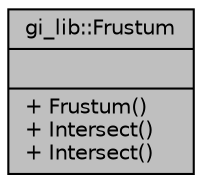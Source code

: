 digraph "gi_lib::Frustum"
{
  edge [fontname="Helvetica",fontsize="10",labelfontname="Helvetica",labelfontsize="10"];
  node [fontname="Helvetica",fontsize="10",shape=record];
  Node1 [label="{gi_lib::Frustum\n||+ Frustum()\l+ Intersect()\l+ Intersect()\l}",height=0.2,width=0.4,color="black", fillcolor="grey75", style="filled", fontcolor="black"];
}
